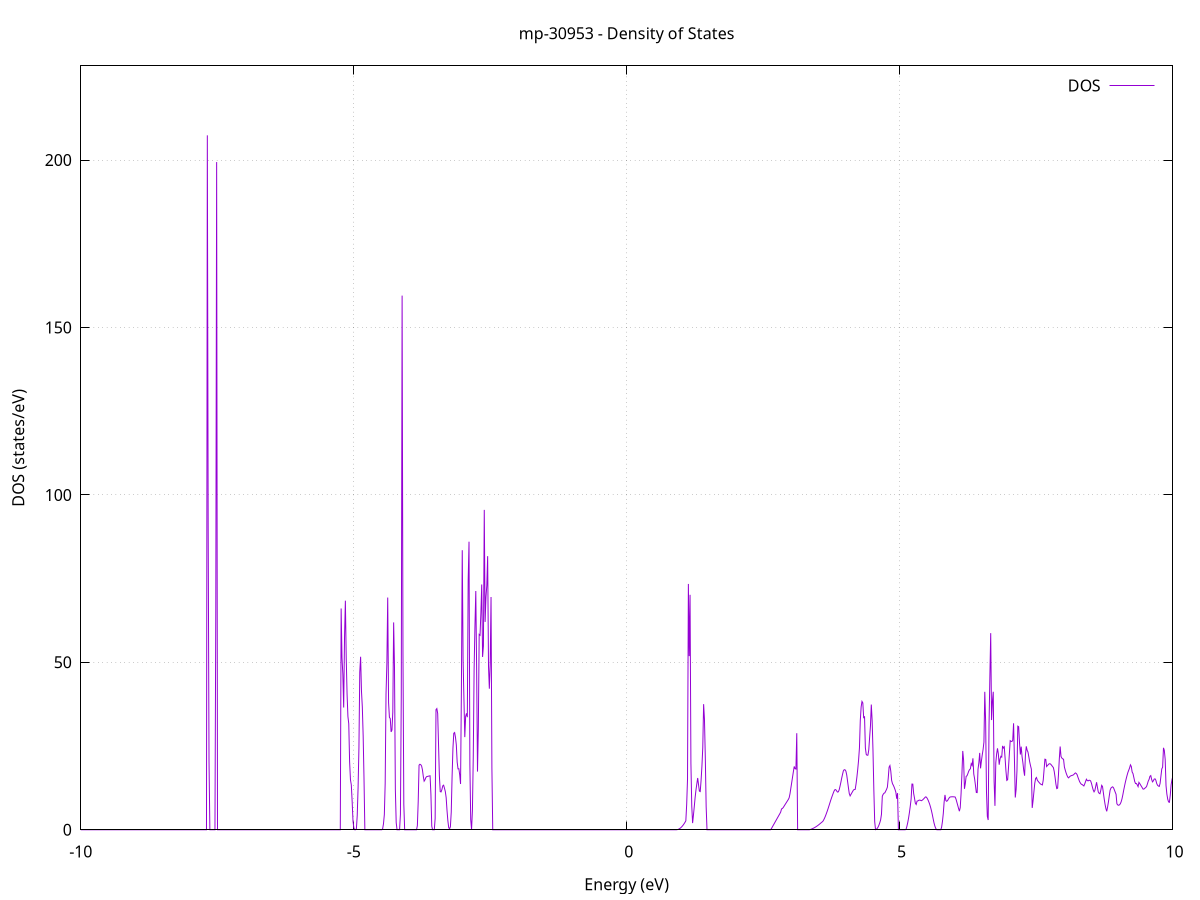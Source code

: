 set title 'mp-30953 - Density of States'
set xlabel 'Energy (eV)'
set ylabel 'DOS (states/eV)'
set grid
set xrange [-10:10]
set yrange [0:228.123]
set xzeroaxis lt -1
set terminal png size 800,600
set output 'mp-30953_dos_gnuplot.png'
plot '-' using 1:2 with lines title 'DOS'
-18.232100 0.000000
-18.216600 0.000000
-18.201100 0.000000
-18.185600 0.000000
-18.170100 0.000000
-18.154600 0.000000
-18.139000 0.000000
-18.123500 0.000000
-18.108000 0.000000
-18.092500 0.000000
-18.077000 0.000000
-18.061500 0.000000
-18.046000 0.000000
-18.030400 0.000000
-18.014900 0.000000
-17.999400 0.000000
-17.983900 0.000000
-17.968400 0.000000
-17.952900 0.000000
-17.937400 0.000000
-17.921800 0.000000
-17.906300 0.000000
-17.890800 0.000000
-17.875300 0.000000
-17.859800 0.000000
-17.844300 0.000000
-17.828700 0.000000
-17.813200 0.000000
-17.797700 0.000000
-17.782200 0.000000
-17.766700 0.000000
-17.751200 0.000000
-17.735700 0.000000
-17.720100 0.000000
-17.704600 0.000000
-17.689100 0.000000
-17.673600 0.000000
-17.658100 0.000000
-17.642600 0.000000
-17.627000 0.000000
-17.611500 0.000000
-17.596000 0.000000
-17.580500 0.000000
-17.565000 0.000000
-17.549500 0.000000
-17.534000 0.000000
-17.518400 0.000000
-17.502900 0.000000
-17.487400 0.000000
-17.471900 0.000000
-17.456400 0.000000
-17.440900 0.000000
-17.425300 0.000000
-17.409800 0.000000
-17.394300 0.000000
-17.378800 0.000000
-17.363300 0.000000
-17.347800 0.000000
-17.332300 0.000000
-17.316700 0.000000
-17.301200 0.000000
-17.285700 0.000000
-17.270200 0.000000
-17.254700 0.000000
-17.239200 0.000000
-17.223700 0.000000
-17.208100 0.000000
-17.192600 0.000000
-17.177100 0.000000
-17.161600 0.000000
-17.146100 0.000000
-17.130600 0.000000
-17.115000 0.000000
-17.099500 0.000000
-17.084000 0.000000
-17.068500 0.000000
-17.053000 0.000000
-17.037500 0.000000
-17.022000 0.000000
-17.006400 0.000000
-16.990900 0.000000
-16.975400 0.000000
-16.959900 0.000000
-16.944400 0.000000
-16.928900 0.000000
-16.913300 0.000000
-16.897800 0.000000
-16.882300 0.000000
-16.866800 0.000000
-16.851300 0.000000
-16.835800 0.000000
-16.820300 857.930500
-16.804700 0.000000
-16.789200 0.000000
-16.773700 0.000000
-16.758200 0.000000
-16.742700 0.000000
-16.727200 0.000000
-16.711700 0.000000
-16.696100 0.000000
-16.680600 0.000000
-16.665100 0.000000
-16.649600 0.000000
-16.634100 0.000000
-16.618600 0.000000
-16.603000 0.000000
-16.587500 0.000000
-16.572000 0.000000
-16.556500 0.000000
-16.541000 0.000000
-16.525500 666.173800
-16.510000 0.000000
-16.494400 0.000000
-16.478900 0.000000
-16.463400 19.319600
-16.447900 172.688700
-16.432400 0.000000
-16.416900 0.000000
-16.401300 0.000000
-16.385800 0.000000
-16.370300 0.000000
-16.354800 0.000000
-16.339300 0.000000
-16.323800 0.000000
-16.308300 0.000000
-16.292700 0.000000
-16.277200 0.000000
-16.261700 0.000000
-16.246200 0.000000
-16.230700 0.000000
-16.215200 344.097200
-16.199600 0.000000
-16.184100 0.000000
-16.168600 0.000000
-16.153100 0.000000
-16.137600 0.000000
-16.122100 0.000000
-16.106600 0.000000
-16.091000 0.000000
-16.075500 0.000000
-16.060000 0.000000
-16.044500 0.000000
-16.029000 0.000000
-16.013500 0.000000
-15.998000 0.000000
-15.982400 0.000000
-15.966900 0.000000
-15.951400 0.000000
-15.935900 0.000000
-15.920400 0.000000
-15.904900 0.000000
-15.889300 0.000000
-15.873800 0.000000
-15.858300 0.000000
-15.842800 0.000000
-15.827300 0.000000
-15.811800 0.000000
-15.796300 0.000000
-15.780700 0.000000
-15.765200 0.000000
-15.749700 0.000000
-15.734200 0.000000
-15.718700 0.000000
-15.703200 0.000000
-15.687600 0.000000
-15.672100 0.000000
-15.656600 0.000000
-15.641100 0.000000
-15.625600 0.000000
-15.610100 0.000000
-15.594600 0.000000
-15.579000 0.000000
-15.563500 233.501900
-15.548000 0.000000
-15.532500 0.000000
-15.517000 0.000000
-15.501500 0.000000
-15.486000 0.000000
-15.470400 0.000000
-15.454900 0.000000
-15.439400 0.000000
-15.423900 0.000000
-15.408400 0.000000
-15.392900 0.000000
-15.377300 0.000000
-15.361800 0.000000
-15.346300 0.000000
-15.330800 0.000000
-15.315300 0.000000
-15.299800 0.000000
-15.284300 0.000000
-15.268700 0.000000
-15.253200 0.000000
-15.237700 0.000000
-15.222200 4.826000
-15.206700 40.265100
-15.191200 54.285700
-15.175600 196.553400
-15.160100 0.000000
-15.144600 0.000000
-15.129100 0.000000
-15.113600 0.000000
-15.098100 0.000000
-15.082600 0.000000
-15.067000 0.866700
-15.051500 37.970100
-15.036000 210.317800
-15.020500 0.000000
-15.005000 0.000000
-14.989500 0.000000
-14.974000 0.000000
-14.958400 53.226500
-14.942900 182.303600
-14.927400 191.993700
-14.911900 18.644400
-14.896400 0.000000
-14.880900 0.000000
-14.865300 0.000000
-14.849800 0.000000
-14.834300 0.000000
-14.818800 0.000000
-14.803300 0.000000
-14.787800 0.000000
-14.772300 0.000000
-14.756700 0.000000
-14.741200 0.000000
-14.725700 0.000000
-14.710200 0.000000
-14.694700 0.000000
-14.679200 0.000000
-14.663600 0.000000
-14.648100 0.000000
-14.632600 0.000000
-14.617100 0.000000
-14.601600 0.000000
-14.586100 0.000000
-14.570600 0.000000
-14.555000 0.000000
-14.539500 0.000000
-14.524000 0.000000
-14.508500 0.000000
-14.493000 0.000000
-14.477500 0.000000
-14.461900 0.000000
-14.446400 0.000000
-14.430900 0.000000
-14.415400 0.000000
-14.399900 0.000000
-14.384400 0.000000
-14.368900 0.000000
-14.353300 0.000000
-14.337800 0.000000
-14.322300 0.000000
-14.306800 0.000000
-14.291300 0.000000
-14.275800 0.000000
-14.260300 0.000000
-14.244700 0.000000
-14.229200 0.000000
-14.213700 0.000000
-14.198200 0.000000
-14.182700 0.000000
-14.167200 0.000000
-14.151600 0.000000
-14.136100 0.000000
-14.120600 0.000000
-14.105100 0.000000
-14.089600 0.000000
-14.074100 0.000000
-14.058600 0.000000
-14.043000 0.000000
-14.027500 0.000000
-14.012000 0.000000
-13.996500 0.000000
-13.981000 0.000000
-13.965500 0.000000
-13.949900 0.000000
-13.934400 0.000000
-13.918900 0.000000
-13.903400 0.000000
-13.887900 0.000000
-13.872400 0.000000
-13.856900 0.000000
-13.841300 0.000000
-13.825800 0.000000
-13.810300 0.000000
-13.794800 0.000000
-13.779300 0.000000
-13.763800 0.000000
-13.748300 0.000000
-13.732700 0.000000
-13.717200 0.000000
-13.701700 0.000000
-13.686200 0.000000
-13.670700 0.000000
-13.655200 0.000000
-13.639600 0.000000
-13.624100 0.000000
-13.608600 0.000000
-13.593100 0.000000
-13.577600 0.000000
-13.562100 0.000000
-13.546600 0.000000
-13.531000 0.000000
-13.515500 0.000000
-13.500000 0.000000
-13.484500 0.000000
-13.469000 0.000000
-13.453500 0.000000
-13.437900 0.000000
-13.422400 0.000000
-13.406900 0.000000
-13.391400 0.000000
-13.375900 0.000000
-13.360400 0.000000
-13.344900 0.000000
-13.329300 0.000000
-13.313800 0.000000
-13.298300 0.000000
-13.282800 0.000000
-13.267300 0.000000
-13.251800 0.000000
-13.236200 0.000000
-13.220700 0.000000
-13.205200 0.000000
-13.189700 0.000000
-13.174200 0.000000
-13.158700 0.000000
-13.143200 0.000000
-13.127600 0.000000
-13.112100 0.000000
-13.096600 0.000000
-13.081100 0.000000
-13.065600 0.000000
-13.050100 0.000000
-13.034600 0.000000
-13.019000 0.000000
-13.003500 0.000000
-12.988000 0.000000
-12.972500 0.000000
-12.957000 0.000000
-12.941500 0.000000
-12.925900 0.000000
-12.910400 0.000000
-12.894900 0.000000
-12.879400 0.000000
-12.863900 0.000000
-12.848400 0.000000
-12.832900 0.000000
-12.817300 0.000000
-12.801800 0.000000
-12.786300 0.000000
-12.770800 0.000000
-12.755300 0.000000
-12.739800 0.000000
-12.724200 0.000000
-12.708700 0.000000
-12.693200 0.000000
-12.677700 0.000000
-12.662200 0.000000
-12.646700 0.000000
-12.631200 0.000000
-12.615600 0.000000
-12.600100 0.000000
-12.584600 0.000000
-12.569100 0.000000
-12.553600 0.000000
-12.538100 0.000000
-12.522600 0.000000
-12.507000 0.000000
-12.491500 0.000000
-12.476000 0.000000
-12.460500 0.000000
-12.445000 0.000000
-12.429500 0.000000
-12.413900 0.000000
-12.398400 0.000000
-12.382900 0.000000
-12.367400 0.000000
-12.351900 0.000000
-12.336400 0.000000
-12.320900 0.000000
-12.305300 0.000000
-12.289800 0.000000
-12.274300 0.000000
-12.258800 0.000000
-12.243300 0.000000
-12.227800 0.000000
-12.212200 0.000000
-12.196700 0.000000
-12.181200 0.000000
-12.165700 0.000000
-12.150200 0.000000
-12.134700 0.000000
-12.119200 0.000000
-12.103600 0.000000
-12.088100 0.000000
-12.072600 0.000000
-12.057100 0.000000
-12.041600 0.000000
-12.026100 0.000000
-12.010500 0.000000
-11.995000 0.000000
-11.979500 0.000000
-11.964000 0.000000
-11.948500 0.000000
-11.933000 0.000000
-11.917500 0.000000
-11.901900 0.000000
-11.886400 0.000000
-11.870900 0.000000
-11.855400 0.000000
-11.839900 0.000000
-11.824400 0.000000
-11.808900 0.000000
-11.793300 0.000000
-11.777800 0.000000
-11.762300 0.000000
-11.746800 0.000000
-11.731300 0.000000
-11.715800 0.000000
-11.700200 0.000000
-11.684700 0.000000
-11.669200 0.000000
-11.653700 0.000000
-11.638200 0.000000
-11.622700 0.000000
-11.607200 0.000000
-11.591600 0.000000
-11.576100 0.000000
-11.560600 0.000000
-11.545100 0.000000
-11.529600 0.000000
-11.514100 0.000000
-11.498500 0.000000
-11.483000 0.000000
-11.467500 0.000000
-11.452000 0.000000
-11.436500 0.000000
-11.421000 0.000000
-11.405500 0.000000
-11.389900 0.000000
-11.374400 0.000000
-11.358900 0.000000
-11.343400 0.000000
-11.327900 0.000000
-11.312400 0.000000
-11.296900 0.000000
-11.281300 0.000000
-11.265800 0.000000
-11.250300 0.000000
-11.234800 0.000000
-11.219300 0.000000
-11.203800 0.000000
-11.188200 0.000000
-11.172700 0.000000
-11.157200 0.000000
-11.141700 0.000000
-11.126200 0.000000
-11.110700 0.000000
-11.095200 0.000000
-11.079600 0.000000
-11.064100 0.000000
-11.048600 0.000000
-11.033100 0.000000
-11.017600 0.000000
-11.002100 0.000000
-10.986500 0.000000
-10.971000 0.000000
-10.955500 0.000000
-10.940000 0.000000
-10.924500 0.000000
-10.909000 0.000000
-10.893500 0.000000
-10.877900 0.000000
-10.862400 0.000000
-10.846900 0.000000
-10.831400 0.000000
-10.815900 0.000000
-10.800400 0.000000
-10.784900 0.000000
-10.769300 0.000000
-10.753800 0.000000
-10.738300 0.000000
-10.722800 0.000000
-10.707300 0.000000
-10.691800 0.000000
-10.676200 0.000000
-10.660700 0.000000
-10.645200 0.000000
-10.629700 0.000000
-10.614200 0.000000
-10.598700 0.000000
-10.583200 0.000000
-10.567600 0.000000
-10.552100 0.000000
-10.536600 0.000000
-10.521100 0.000000
-10.505600 0.000000
-10.490100 0.000000
-10.474500 0.000000
-10.459000 0.000000
-10.443500 0.000000
-10.428000 0.000000
-10.412500 0.000000
-10.397000 0.000000
-10.381500 0.000000
-10.365900 0.000000
-10.350400 0.000000
-10.334900 0.000000
-10.319400 0.000000
-10.303900 0.000000
-10.288400 0.000000
-10.272800 0.000000
-10.257300 0.000000
-10.241800 0.000000
-10.226300 0.000000
-10.210800 0.000000
-10.195300 0.000000
-10.179800 0.000000
-10.164200 0.000000
-10.148700 0.000000
-10.133200 0.000000
-10.117700 0.000000
-10.102200 0.000000
-10.086700 0.000000
-10.071200 0.000000
-10.055600 0.000000
-10.040100 0.000000
-10.024600 0.000000
-10.009100 0.000000
-9.993600 0.000000
-9.978100 0.000000
-9.962500 0.000000
-9.947000 0.000000
-9.931500 0.000000
-9.916000 0.000000
-9.900500 0.000000
-9.885000 0.000000
-9.869500 0.000000
-9.853900 0.000000
-9.838400 0.000000
-9.822900 0.000000
-9.807400 0.000000
-9.791900 0.000000
-9.776400 0.000000
-9.760800 0.000000
-9.745300 0.000000
-9.729800 0.000000
-9.714300 0.000000
-9.698800 0.000000
-9.683300 0.000000
-9.667800 0.000000
-9.652200 0.000000
-9.636700 0.000000
-9.621200 0.000000
-9.605700 0.000000
-9.590200 0.000000
-9.574700 0.000000
-9.559200 0.000000
-9.543600 0.000000
-9.528100 0.000000
-9.512600 0.000000
-9.497100 0.000000
-9.481600 0.000000
-9.466100 0.000000
-9.450500 0.000000
-9.435000 0.000000
-9.419500 0.000000
-9.404000 0.000000
-9.388500 0.000000
-9.373000 0.000000
-9.357500 0.000000
-9.341900 0.000000
-9.326400 0.000000
-9.310900 0.000000
-9.295400 0.000000
-9.279900 0.000000
-9.264400 0.000000
-9.248800 0.000000
-9.233300 0.000000
-9.217800 0.000000
-9.202300 0.000000
-9.186800 0.000000
-9.171300 0.000000
-9.155800 0.000000
-9.140200 0.000000
-9.124700 0.000000
-9.109200 0.000000
-9.093700 0.000000
-9.078200 0.000000
-9.062700 0.000000
-9.047100 0.000000
-9.031600 0.000000
-9.016100 0.000000
-9.000600 0.000000
-8.985100 0.000000
-8.969600 0.000000
-8.954100 0.000000
-8.938500 0.000000
-8.923000 0.000000
-8.907500 0.000000
-8.892000 0.000000
-8.876500 0.000000
-8.861000 0.000000
-8.845500 0.000000
-8.829900 0.000000
-8.814400 0.000000
-8.798900 0.000000
-8.783400 0.000000
-8.767900 0.000000
-8.752400 0.000000
-8.736800 0.000000
-8.721300 0.000000
-8.705800 0.000000
-8.690300 0.000000
-8.674800 0.000000
-8.659300 0.000000
-8.643800 0.000000
-8.628200 0.000000
-8.612700 0.000000
-8.597200 0.000000
-8.581700 0.000000
-8.566200 0.000000
-8.550700 0.000000
-8.535100 0.000000
-8.519600 0.000000
-8.504100 0.000000
-8.488600 0.000000
-8.473100 0.000000
-8.457600 0.000000
-8.442100 0.000000
-8.426500 0.000000
-8.411000 0.000000
-8.395500 0.000000
-8.380000 0.000000
-8.364500 0.000000
-8.349000 0.000000
-8.333500 0.000000
-8.317900 0.000000
-8.302400 0.000000
-8.286900 0.000000
-8.271400 0.000000
-8.255900 0.000000
-8.240400 0.000000
-8.224800 0.000000
-8.209300 0.000000
-8.193800 0.000000
-8.178300 0.000000
-8.162800 0.000000
-8.147300 0.000000
-8.131800 0.000000
-8.116200 0.000000
-8.100700 0.000000
-8.085200 0.000000
-8.069700 0.000000
-8.054200 0.000000
-8.038700 0.000000
-8.023100 0.000000
-8.007600 0.000000
-7.992100 0.000000
-7.976600 0.000000
-7.961100 0.000000
-7.945600 0.000000
-7.930100 0.000000
-7.914500 0.000000
-7.899000 0.000000
-7.883500 0.000000
-7.868000 0.000000
-7.852500 0.000000
-7.837000 0.000000
-7.821500 0.000000
-7.805900 0.000000
-7.790400 0.000000
-7.774900 0.000000
-7.759400 0.000000
-7.743900 0.000000
-7.728400 0.000000
-7.712800 0.000000
-7.697300 0.000000
-7.681800 207.384400
-7.666300 89.930200
-7.650800 20.441800
-7.635300 0.000000
-7.619800 0.000000
-7.604200 0.000000
-7.588700 0.000000
-7.573200 0.000000
-7.557700 0.000000
-7.542200 0.000000
-7.526700 66.118500
-7.511100 199.407400
-7.495600 0.000000
-7.480100 0.000000
-7.464600 0.000000
-7.449100 0.000000
-7.433600 0.000000
-7.418100 0.000000
-7.402500 0.000000
-7.387000 0.000000
-7.371500 0.000000
-7.356000 0.000000
-7.340500 0.000000
-7.325000 0.000000
-7.309400 0.000000
-7.293900 0.000000
-7.278400 0.000000
-7.262900 0.000000
-7.247400 0.000000
-7.231900 0.000000
-7.216400 0.000000
-7.200800 0.000000
-7.185300 0.000000
-7.169800 0.000000
-7.154300 0.000000
-7.138800 0.000000
-7.123300 0.000000
-7.107800 0.000000
-7.092200 0.000000
-7.076700 0.000000
-7.061200 0.000000
-7.045700 0.000000
-7.030200 0.000000
-7.014700 0.000000
-6.999100 0.000000
-6.983600 0.000000
-6.968100 0.000000
-6.952600 0.000000
-6.937100 0.000000
-6.921600 0.000000
-6.906100 0.000000
-6.890500 0.000000
-6.875000 0.000000
-6.859500 0.000000
-6.844000 0.000000
-6.828500 0.000000
-6.813000 0.000000
-6.797400 0.000000
-6.781900 0.000000
-6.766400 0.000000
-6.750900 0.000000
-6.735400 0.000000
-6.719900 0.000000
-6.704400 0.000000
-6.688800 0.000000
-6.673300 0.000000
-6.657800 0.000000
-6.642300 0.000000
-6.626800 0.000000
-6.611300 0.000000
-6.595800 0.000000
-6.580200 0.000000
-6.564700 0.000000
-6.549200 0.000000
-6.533700 0.000000
-6.518200 0.000000
-6.502700 0.000000
-6.487100 0.000000
-6.471600 0.000000
-6.456100 0.000000
-6.440600 0.000000
-6.425100 0.000000
-6.409600 0.000000
-6.394100 0.000000
-6.378500 0.000000
-6.363000 0.000000
-6.347500 0.000000
-6.332000 0.000000
-6.316500 0.000000
-6.301000 0.000000
-6.285400 0.000000
-6.269900 0.000000
-6.254400 0.000000
-6.238900 0.000000
-6.223400 0.000000
-6.207900 0.000000
-6.192400 0.000000
-6.176800 0.000000
-6.161300 0.000000
-6.145800 0.000000
-6.130300 0.000000
-6.114800 0.000000
-6.099300 0.000000
-6.083700 0.000000
-6.068200 0.000000
-6.052700 0.000000
-6.037200 0.000000
-6.021700 0.000000
-6.006200 0.000000
-5.990700 0.000000
-5.975100 0.000000
-5.959600 0.000000
-5.944100 0.000000
-5.928600 0.000000
-5.913100 0.000000
-5.897600 0.000000
-5.882100 0.000000
-5.866500 0.000000
-5.851000 0.000000
-5.835500 0.000000
-5.820000 0.000000
-5.804500 0.000000
-5.789000 0.000000
-5.773400 0.000000
-5.757900 0.000000
-5.742400 0.000000
-5.726900 0.000000
-5.711400 0.000000
-5.695900 0.000000
-5.680400 0.000000
-5.664800 0.000000
-5.649300 0.000000
-5.633800 0.000000
-5.618300 0.000000
-5.602800 0.000000
-5.587300 0.000000
-5.571700 0.000000
-5.556200 0.000000
-5.540700 0.000000
-5.525200 0.000000
-5.509700 0.000000
-5.494200 0.000000
-5.478700 0.000000
-5.463100 0.000000
-5.447600 0.000000
-5.432100 0.000000
-5.416600 0.000000
-5.401100 0.000000
-5.385600 0.000000
-5.370100 0.000000
-5.354500 0.000000
-5.339000 0.000000
-5.323500 0.000000
-5.308000 0.000000
-5.292500 0.000000
-5.277000 0.000000
-5.261400 0.000000
-5.245900 0.000000
-5.230400 66.081000
-5.214900 51.425300
-5.199400 46.457800
-5.183900 36.501100
-5.168400 57.524600
-5.152800 68.417800
-5.137300 51.340400
-5.121800 40.553300
-5.106300 33.847700
-5.090800 31.650200
-5.075300 20.311400
-5.059700 14.932000
-5.044200 13.407900
-5.028700 8.437000
-5.013200 2.588600
-4.997700 0.591700
-4.982200 0.000000
-4.966700 0.000000
-4.951100 0.293600
-4.935600 4.270500
-4.920100 12.545200
-4.904600 24.470400
-4.889100 47.107400
-4.873600 51.673400
-4.858000 41.468300
-4.842500 36.691000
-4.827000 28.066500
-4.811500 15.258300
-4.796000 0.000000
-4.780500 0.000000
-4.765000 0.000000
-4.749400 0.000000
-4.733900 0.000000
-4.718400 0.000000
-4.702900 0.000000
-4.687400 0.000000
-4.671900 0.000000
-4.656400 0.000000
-4.640800 0.000000
-4.625300 0.000000
-4.609800 0.000000
-4.594300 0.000000
-4.578800 0.000000
-4.563300 0.000000
-4.547700 0.000000
-4.532200 0.000000
-4.516700 0.000000
-4.501200 0.000000
-4.485700 0.000000
-4.470200 0.297700
-4.454700 1.784700
-4.439100 4.521100
-4.423600 13.859400
-4.408100 40.571000
-4.392600 49.597800
-4.377100 69.353900
-4.361600 37.992300
-4.346000 33.592800
-4.330500 33.193200
-4.315000 29.232100
-4.299500 29.794500
-4.284000 35.154100
-4.268500 61.929100
-4.253000 48.599200
-4.237400 12.144400
-4.221900 2.151900
-4.206400 0.000000
-4.190900 0.000000
-4.175400 0.000000
-4.159900 0.000000
-4.144400 4.586500
-4.128800 39.986700
-4.113300 159.516200
-4.097800 52.795500
-4.082300 7.587700
-4.066800 0.000000
-4.051300 0.000000
-4.035700 0.000000
-4.020200 0.000000
-4.004700 0.000000
-3.989200 0.000000
-3.973700 0.000000
-3.958200 0.000000
-3.942700 0.000000
-3.927100 0.000000
-3.911600 0.000000
-3.896100 0.000000
-3.880600 0.000000
-3.865100 0.000000
-3.849600 0.000000
-3.834000 1.226800
-3.818500 8.471400
-3.803000 19.295200
-3.787500 19.564500
-3.772000 19.438900
-3.756500 19.051300
-3.741000 17.900900
-3.725400 15.942500
-3.709900 14.519100
-3.694400 14.912200
-3.678900 15.580200
-3.663400 15.874600
-3.647900 15.939600
-3.632400 16.002100
-3.616800 16.062000
-3.601300 16.119400
-3.585800 10.663200
-3.570300 1.084800
-3.554800 0.000000
-3.539300 0.000000
-3.523700 0.000000
-3.508200 3.353600
-3.492700 35.859500
-3.477200 36.190600
-3.461700 34.712000
-3.446200 25.450600
-3.430700 16.126900
-3.415100 11.388200
-3.399600 11.299900
-3.384100 12.045000
-3.368600 13.111900
-3.353100 13.319100
-3.337600 12.425200
-3.322000 11.417200
-3.306500 9.593900
-3.291000 5.812900
-3.275500 2.715700
-3.260000 0.667200
-3.244500 0.262700
-3.229000 0.901200
-3.213400 5.236800
-3.197900 15.896800
-3.182400 24.276900
-3.166900 28.824300
-3.151400 29.040000
-3.135900 27.637500
-3.120300 25.347100
-3.104800 20.218300
-3.089300 18.206200
-3.073800 18.218900
-3.058300 16.415700
-3.042800 13.670000
-3.027300 41.693300
-3.011700 83.488000
-2.996200 50.662400
-2.980700 38.905500
-2.965200 27.669700
-2.949700 33.809400
-2.934200 34.766100
-2.918700 33.623700
-2.903100 74.444600
-2.887600 86.026100
-2.872100 19.496100
-2.856600 3.045500
-2.841100 0.106300
-2.825600 5.693900
-2.810000 21.645700
-2.794500 47.920000
-2.779000 60.791600
-2.763500 71.297600
-2.748000 47.880300
-2.732500 17.382100
-2.717000 30.365200
-2.701400 58.341200
-2.685900 58.095500
-2.670400 64.664300
-2.654900 73.255100
-2.639400 51.612100
-2.623900 54.888600
-2.608300 95.528600
-2.592800 62.071800
-2.577300 69.501900
-2.561800 72.930100
-2.546300 81.707500
-2.530800 48.847700
-2.515300 42.132700
-2.499700 49.680500
-2.484200 69.520000
-2.468700 18.506000
-2.453200 0.000000
-2.437700 0.000000
-2.422200 0.000000
-2.406700 0.000000
-2.391100 0.000000
-2.375600 0.000000
-2.360100 0.000000
-2.344600 0.000000
-2.329100 0.000000
-2.313600 0.000000
-2.298000 0.000000
-2.282500 0.000000
-2.267000 0.000000
-2.251500 0.000000
-2.236000 0.000000
-2.220500 0.000000
-2.205000 0.000000
-2.189400 0.000000
-2.173900 0.000000
-2.158400 0.000000
-2.142900 0.000000
-2.127400 0.000000
-2.111900 0.000000
-2.096300 0.000000
-2.080800 0.000000
-2.065300 0.000000
-2.049800 0.000000
-2.034300 0.000000
-2.018800 0.000000
-2.003300 0.000000
-1.987700 0.000000
-1.972200 0.000000
-1.956700 0.000000
-1.941200 0.000000
-1.925700 0.000000
-1.910200 0.000000
-1.894600 0.000000
-1.879100 0.000000
-1.863600 0.000000
-1.848100 0.000000
-1.832600 0.000000
-1.817100 0.000000
-1.801600 0.000000
-1.786000 0.000000
-1.770500 0.000000
-1.755000 0.000000
-1.739500 0.000000
-1.724000 0.000000
-1.708500 0.000000
-1.693000 0.000000
-1.677400 0.000000
-1.661900 0.000000
-1.646400 0.000000
-1.630900 0.000000
-1.615400 0.000000
-1.599900 0.000000
-1.584300 0.000000
-1.568800 0.000000
-1.553300 0.000000
-1.537800 0.000000
-1.522300 0.000000
-1.506800 0.000000
-1.491300 0.000000
-1.475700 0.000000
-1.460200 0.000000
-1.444700 0.000000
-1.429200 0.000000
-1.413700 0.000000
-1.398200 0.000000
-1.382600 0.000000
-1.367100 0.000000
-1.351600 0.000000
-1.336100 0.000000
-1.320600 0.000000
-1.305100 0.000000
-1.289600 0.000000
-1.274000 0.000000
-1.258500 0.000000
-1.243000 0.000000
-1.227500 0.000000
-1.212000 0.000000
-1.196500 0.000000
-1.181000 0.000000
-1.165400 0.000000
-1.149900 0.000000
-1.134400 0.000000
-1.118900 0.000000
-1.103400 0.000000
-1.087900 0.000000
-1.072300 0.000000
-1.056800 0.000000
-1.041300 0.000000
-1.025800 0.000000
-1.010300 0.000000
-0.994800 0.000000
-0.979300 0.000000
-0.963700 0.000000
-0.948200 0.000000
-0.932700 0.000000
-0.917200 0.000000
-0.901700 0.000000
-0.886200 0.000000
-0.870600 0.000000
-0.855100 0.000000
-0.839600 0.000000
-0.824100 0.000000
-0.808600 0.000000
-0.793100 0.000000
-0.777600 0.000000
-0.762000 0.000000
-0.746500 0.000000
-0.731000 0.000000
-0.715500 0.000000
-0.700000 0.000000
-0.684500 0.000000
-0.669000 0.000000
-0.653400 0.000000
-0.637900 0.000000
-0.622400 0.000000
-0.606900 0.000000
-0.591400 0.000000
-0.575900 0.000000
-0.560300 0.000000
-0.544800 0.000000
-0.529300 0.000000
-0.513800 0.000000
-0.498300 0.000000
-0.482800 0.000000
-0.467300 0.000000
-0.451700 0.000000
-0.436200 0.000000
-0.420700 0.000000
-0.405200 0.000000
-0.389700 0.000000
-0.374200 0.000000
-0.358600 0.000000
-0.343100 0.000000
-0.327600 0.000000
-0.312100 0.000000
-0.296600 0.000000
-0.281100 0.000000
-0.265600 0.000000
-0.250000 0.000000
-0.234500 0.000000
-0.219000 0.000000
-0.203500 0.000000
-0.188000 0.000000
-0.172500 0.000000
-0.156900 0.000000
-0.141400 0.000000
-0.125900 0.000000
-0.110400 0.000000
-0.094900 0.000000
-0.079400 0.000000
-0.063900 0.000000
-0.048300 0.000000
-0.032800 0.000000
-0.017300 0.000000
-0.001800 0.000000
0.013700 0.000000
0.029200 0.000000
0.044700 0.000000
0.060300 0.000000
0.075800 0.000000
0.091300 0.000000
0.106800 0.000000
0.122300 0.000000
0.137800 0.000000
0.153400 0.000000
0.168900 0.000000
0.184400 0.000000
0.199900 0.000000
0.215400 0.000000
0.230900 0.000000
0.246400 0.000000
0.262000 0.000000
0.277500 0.000000
0.293000 0.000000
0.308500 0.000000
0.324000 0.000000
0.339500 0.000000
0.355100 0.000000
0.370600 0.000000
0.386100 0.000000
0.401600 0.000000
0.417100 0.000000
0.432600 0.000000
0.448100 0.000000
0.463700 0.000000
0.479200 0.000000
0.494700 0.000000
0.510200 0.000000
0.525700 0.000000
0.541200 0.000000
0.556700 0.000000
0.572300 0.000000
0.587800 0.000000
0.603300 0.000000
0.618800 0.000000
0.634300 0.000000
0.649800 0.000000
0.665400 0.000000
0.680900 0.000000
0.696400 0.000000
0.711900 0.000000
0.727400 0.000000
0.742900 0.000000
0.758400 0.000000
0.774000 0.000000
0.789500 0.000000
0.805000 0.000000
0.820500 0.000000
0.836000 0.000000
0.851500 0.000000
0.867100 0.000000
0.882600 0.000000
0.898100 0.000000
0.913600 0.004400
0.929100 0.043600
0.944600 0.123500
0.960100 0.244100
0.975700 0.405400
0.991200 0.607400
1.006700 0.850000
1.022200 1.133400
1.037700 1.457400
1.053200 1.822100
1.068800 2.227500
1.084300 2.673600
1.099800 7.556200
1.115300 15.153100
1.130800 73.421000
1.146300 51.854500
1.161800 70.177000
1.177400 19.895100
1.192900 7.082800
1.208400 1.989800
1.223900 4.403000
1.239400 7.000800
1.254900 9.688800
1.270400 11.935100
1.286000 13.739600
1.301500 15.469300
1.317000 13.471800
1.332500 11.543400
1.348000 11.414700
1.363500 14.723400
1.379100 18.967300
1.394600 24.506200
1.410100 37.508900
1.425600 33.010700
1.441100 21.586500
1.456600 6.966300
1.472100 0.000000
1.487700 0.000000
1.503200 0.000000
1.518700 0.000000
1.534200 0.000000
1.549700 0.000000
1.565200 0.000000
1.580800 0.000000
1.596300 0.000000
1.611800 0.000000
1.627300 0.000000
1.642800 0.000000
1.658300 0.000000
1.673800 0.000000
1.689400 0.000000
1.704900 0.000000
1.720400 0.000000
1.735900 0.000000
1.751400 0.000000
1.766900 0.000000
1.782400 0.000000
1.798000 0.000000
1.813500 0.000000
1.829000 0.000000
1.844500 0.000000
1.860000 0.000000
1.875500 0.000000
1.891100 0.000000
1.906600 0.000000
1.922100 0.000000
1.937600 0.000000
1.953100 0.000000
1.968600 0.000000
1.984100 0.000000
1.999700 0.000000
2.015200 0.000000
2.030700 0.000000
2.046200 0.000000
2.061700 0.000000
2.077200 0.000000
2.092800 0.000000
2.108300 0.000000
2.123800 0.000000
2.139300 0.000000
2.154800 0.000000
2.170300 0.000000
2.185800 0.000000
2.201400 0.000000
2.216900 0.000000
2.232400 0.000000
2.247900 0.000000
2.263400 0.000000
2.278900 0.000000
2.294500 0.000000
2.310000 0.000000
2.325500 0.000000
2.341000 0.000000
2.356500 0.000000
2.372000 0.000000
2.387500 0.000000
2.403100 0.000000
2.418600 0.000000
2.434100 0.000000
2.449600 0.000000
2.465100 0.000000
2.480600 0.000000
2.496100 0.000000
2.511700 0.000000
2.527200 0.000000
2.542700 0.000000
2.558200 0.000000
2.573700 0.000000
2.589200 0.000000
2.604800 0.000000
2.620300 0.000000
2.635800 0.000000
2.651300 0.322000
2.666800 0.773300
2.682300 1.224000
2.697800 1.674100
2.713400 2.123700
2.728900 2.572600
2.744400 3.021000
2.759900 3.468800
2.775400 3.916000
2.790900 4.362700
2.806500 4.808700
2.822000 5.294700
2.837500 6.219200
2.853000 6.361000
2.868500 6.636900
2.884000 7.043100
2.899500 7.447000
2.915100 7.848700
2.930600 8.248100
2.946100 8.645300
2.961600 9.040200
2.977100 9.556400
2.992600 10.759900
3.008100 12.415000
3.023700 14.068600
3.039200 15.720600
3.054700 17.371100
3.070200 18.916000
3.085700 18.257100
3.101200 18.142700
3.116800 28.835500
3.132300 0.000000
3.147800 0.000000
3.163300 0.000000
3.178800 0.000000
3.194300 0.000000
3.209800 0.000000
3.225400 0.000000
3.240900 0.000000
3.256400 0.000000
3.271900 0.000000
3.287400 0.000000
3.302900 0.000000
3.318500 0.000000
3.334000 0.000000
3.349500 0.010100
3.365000 0.087000
3.380500 0.175700
3.396000 0.276300
3.411500 0.388700
3.427100 0.513000
3.442600 0.649200
3.458100 0.797200
3.473600 0.957100
3.489100 1.128800
3.504600 1.312300
3.520100 1.507700
3.535700 1.714900
3.551200 1.926000
3.566700 2.136000
3.582200 2.345000
3.597700 2.589000
3.613200 3.054400
3.628800 3.590100
3.644300 4.201600
3.659800 4.888900
3.675300 5.586800
3.690800 6.347200
3.706300 7.138900
3.721800 7.940900
3.737400 8.753100
3.752900 9.495600
3.768400 10.208600
3.783900 10.895400
3.799400 11.556000
3.814900 11.975200
3.830500 11.983500
3.846000 11.628700
3.861500 11.269300
3.877000 11.321300
3.892500 11.870200
3.908000 12.920300
3.923500 14.089500
3.939100 15.373000
3.954600 16.517200
3.970100 17.581200
3.985600 17.937000
4.001100 17.900800
4.016600 17.506300
4.032200 16.347600
4.047700 14.440900
4.063200 12.549200
4.078700 10.799600
4.094200 10.117100
4.109700 10.567500
4.125200 11.014200
4.140800 11.457200
4.156300 11.896400
4.171800 12.010100
4.187300 12.059800
4.202800 13.726000
4.218300 15.750600
4.233800 18.106200
4.249400 20.869100
4.264900 24.472500
4.280400 32.654800
4.295900 36.668100
4.311400 38.327500
4.326900 37.891900
4.342500 33.331200
4.358000 33.882700
4.373500 24.438700
4.389000 22.526900
4.404500 22.244500
4.420000 22.283900
4.435500 23.817400
4.451100 27.522700
4.466600 31.017000
4.482100 37.399000
4.497600 32.581100
4.513100 23.593200
4.528600 11.908500
4.544200 2.437600
4.559700 0.035700
4.575200 0.169100
4.590700 0.416200
4.606200 0.815800
4.621700 1.370100
4.637200 2.079000
4.652800 2.942600
4.668300 4.628900
4.683800 10.018200
4.699300 10.587000
4.714800 10.913800
4.730300 11.032400
4.745800 11.549400
4.761400 12.064800
4.776900 12.746200
4.792400 15.409600
4.807900 18.712200
4.823400 19.178200
4.838900 17.547000
4.854500 14.764800
4.870000 13.767100
4.885500 13.298000
4.901000 12.717900
4.916500 12.026800
4.932000 11.209400
4.947500 9.268700
4.963100 10.949200
4.978600 0.000000
4.994100 0.000000
5.009600 0.000000
5.025100 0.000000
5.040600 0.000000
5.056200 0.000000
5.071700 0.000000
5.087200 0.000000
5.102700 0.000000
5.118200 0.102500
5.133700 0.986700
5.149200 2.120500
5.164800 3.503900
5.180300 5.137000
5.195800 7.019700
5.211300 9.152000
5.226800 13.653500
5.242300 13.635900
5.257900 10.860000
5.273400 9.464600
5.288900 7.938100
5.304400 7.555000
5.319900 8.559300
5.335400 8.622600
5.350900 8.799300
5.366500 8.863300
5.382000 8.814500
5.397500 8.673000
5.413000 8.807100
5.428500 9.016600
5.444000 9.276600
5.459500 9.544800
5.475100 9.820400
5.490600 9.758200
5.506100 9.385400
5.521600 8.890000
5.537100 8.268100
5.552600 7.559900
5.568200 6.714100
5.583700 5.724500
5.599200 4.591300
5.614700 3.314700
5.630200 2.103700
5.645700 1.153400
5.661200 0.463800
5.676800 0.034900
5.692300 0.000000
5.707800 0.000000
5.723300 0.000000
5.738800 0.000000
5.754300 0.000000
5.769900 0.744000
5.785400 2.455700
5.800900 4.831200
5.816400 8.294300
5.831900 10.411300
5.847400 8.736600
5.862900 8.508100
5.878500 8.696600
5.894000 9.138300
5.909500 9.535000
5.925000 9.787400
5.940500 9.824800
5.956000 9.846900
5.971500 9.853700
5.987100 9.845300
6.002600 9.821500
6.018100 9.782500
6.033600 9.168500
6.049100 8.256600
6.064600 7.334300
6.080200 6.403200
6.095700 5.541700
6.111200 6.610900
6.126700 10.792700
6.142200 16.699600
6.157700 23.537100
6.173200 20.743000
6.188800 12.223200
6.204300 13.819900
6.219800 15.960800
6.235300 16.124800
6.250800 16.757900
6.266300 17.479300
6.281900 17.964800
6.297400 18.214400
6.312900 19.740000
6.328400 19.244500
6.343900 21.337900
6.359400 16.644700
6.374900 15.201700
6.390500 13.215200
6.406000 11.129300
6.421500 11.097200
6.437000 18.073400
6.452500 20.001500
6.468000 22.953900
6.483500 18.340500
6.499100 20.506700
6.514600 22.376900
6.530100 23.990400
6.545600 26.188900
6.561100 41.196800
6.576600 32.295700
6.592200 11.336400
6.607700 4.014000
6.623200 2.916200
6.638700 31.113500
6.654200 45.692400
6.669700 58.726300
6.685200 32.765400
6.700800 38.373700
6.716300 41.216000
6.731800 14.511600
6.747300 7.151300
6.762800 19.970000
6.778300 22.681300
6.793900 24.318500
6.809400 22.657000
6.824900 19.430600
6.840400 21.123100
6.855900 21.939000
6.871400 21.703100
6.886900 25.047900
6.902500 24.424500
6.918000 24.763000
6.933500 21.325300
6.949000 17.548800
6.964500 14.741100
6.980000 14.955700
6.995600 18.579400
7.011100 22.623000
7.026600 26.607800
7.042100 26.413200
7.057600 26.352400
7.073100 26.730600
7.088600 31.801100
7.104200 21.117400
7.119700 9.631300
7.135200 12.074200
7.150700 17.648800
7.166200 30.941100
7.181700 30.777200
7.197200 25.988000
7.212800 22.473700
7.228300 24.825500
7.243800 21.861300
7.259300 20.029800
7.274800 17.709800
7.290300 16.144000
7.305900 22.369000
7.321400 24.915600
7.336900 23.755100
7.352400 23.213700
7.367900 21.797500
7.383400 20.321500
7.398900 19.128700
7.414500 18.106000
7.430000 6.526200
7.445500 8.665500
7.461000 11.310100
7.476500 13.857600
7.492000 15.302100
7.507600 15.616700
7.523100 14.834300
7.538600 14.473200
7.554100 14.165700
7.569600 13.875000
7.585100 13.622000
7.600600 13.511800
7.616200 13.387400
7.631700 14.791400
7.647200 17.907400
7.662700 21.080300
7.678200 20.998200
7.693700 18.889800
7.709200 19.191000
7.724800 19.454700
7.740300 19.707300
7.755800 19.725500
7.771300 19.544600
7.786800 19.222800
7.802300 18.889700
7.817900 18.559200
7.833400 17.412200
7.848900 15.648700
7.864400 13.605400
7.879900 12.300400
7.895400 12.434400
7.910900 16.449300
7.926500 21.169300
7.942000 24.872900
7.957500 21.898200
7.973000 21.417600
7.988500 21.178900
8.004000 21.057900
8.019600 18.751200
8.035100 17.812800
8.050600 16.982200
8.066100 16.286900
8.081600 15.727100
8.097100 15.498000
8.112600 15.812900
8.128200 16.026700
8.143700 16.156400
8.159200 16.232100
8.174700 16.312200
8.190200 16.461400
8.205700 16.756600
8.221300 16.980500
8.236800 16.813800
8.252300 16.465600
8.267800 15.688400
8.283300 15.014500
8.298800 14.360400
8.314300 13.923000
8.329900 13.599500
8.345400 13.503900
8.360900 13.288400
8.376400 13.083100
8.391900 13.687000
8.407400 14.402300
8.422900 15.104700
8.438500 14.706400
8.454000 14.595900
8.469500 14.779900
8.485000 14.771900
8.500500 14.582000
8.516000 13.843200
8.531600 12.813400
8.547100 11.895200
8.562600 11.329500
8.578100 11.751000
8.593600 12.986800
8.609100 14.190400
8.624600 12.687400
8.640200 11.308100
8.655700 10.901200
8.671200 10.760300
8.686700 11.810500
8.702200 13.274300
8.717700 12.935400
8.733300 11.072600
8.748800 9.200900
8.764300 7.615000
8.779800 6.319500
8.795300 5.507800
8.810800 6.778400
8.826300 8.328400
8.841900 10.132500
8.857400 11.841100
8.872900 12.457900
8.888400 12.694700
8.903900 12.831300
8.919400 12.541900
8.934900 11.916700
8.950500 11.233400
8.966000 10.595300
8.981500 7.762600
8.997000 7.412600
9.012500 7.320800
9.028000 7.430600
9.043600 7.745600
9.059100 8.337100
9.074600 9.230800
9.090100 10.426400
9.105600 11.792000
9.121100 13.026300
9.136600 14.206100
9.152200 15.269100
9.167700 16.253500
9.183200 17.136500
9.198700 17.806400
9.214200 18.492800
9.229700 19.384100
9.245300 18.892400
9.260800 17.247300
9.276300 16.778200
9.291800 15.618400
9.307300 14.444700
9.322800 13.810300
9.338300 13.814100
9.353900 13.430700
9.369400 12.891600
9.384900 14.156400
9.400400 13.800400
9.415900 13.366100
9.431400 12.942400
9.447000 12.529300
9.462500 12.126700
9.478000 12.175100
9.493500 12.404000
9.509000 12.638000
9.524500 12.889000
9.540000 13.672400
9.555600 14.526500
9.571100 15.053800
9.586600 15.962600
9.602100 16.189100
9.617600 15.058100
9.633100 14.307200
9.648600 14.599900
9.664200 15.128500
9.679700 15.214100
9.695200 14.797200
9.710700 13.819300
9.726200 13.292700
9.741700 13.067800
9.757300 12.946100
9.772800 13.865300
9.788300 16.043300
9.803800 18.178600
9.819300 18.698200
9.834800 24.470600
9.850300 23.705400
9.865900 21.050500
9.881400 13.185400
9.896900 10.667100
9.912400 9.137300
9.927900 8.316600
9.943400 8.206400
9.959000 10.292100
9.974500 13.456400
9.990000 14.896000
10.005500 15.961300
10.021000 16.816700
10.036500 17.748900
10.052000 17.994000
10.067600 17.668900
10.083100 16.793200
10.098600 15.687200
10.114100 14.621500
10.129600 14.114900
10.145100 13.541900
10.160600 12.339400
10.176200 11.475100
10.191700 11.424800
10.207200 12.158500
10.222700 11.856200
10.238200 11.469800
10.253700 14.550000
10.269300 18.684500
10.284800 19.180000
10.300300 20.109300
10.315800 21.159300
10.331300 21.425200
10.346800 21.932600
10.362300 22.024300
10.377900 20.775500
10.393400 19.108200
10.408900 17.559300
10.424400 15.536300
10.439900 14.174800
10.455400 13.876800
10.471000 14.365500
10.486500 16.024700
10.502000 17.402000
10.517500 19.045100
10.533000 18.988100
10.548500 19.751100
10.564000 20.017800
10.579600 19.592400
10.595100 18.475200
10.610600 16.907300
10.626100 15.370000
10.641600 25.459700
10.657100 12.390500
10.672600 10.765300
10.688200 9.558500
10.703700 8.816000
10.719200 9.026400
10.734700 9.908600
10.750200 11.150100
10.765700 13.230400
10.781300 15.735500
10.796800 18.373800
10.812300 18.343100
10.827800 17.785700
10.843300 18.743600
10.858800 19.256900
10.874300 18.777200
10.889900 16.896000
10.905400 14.426200
10.920900 13.877400
10.936400 11.350900
10.951900 6.754500
10.967400 6.204500
10.983000 5.695000
10.998500 5.233200
11.014000 4.794400
11.029500 4.365100
11.045000 3.967600
11.060500 3.594900
11.076000 3.218900
11.091600 2.839600
11.107100 2.522800
11.122600 2.261200
11.138100 2.016600
11.153600 1.790100
11.169100 1.581900
11.184700 1.391900
11.200200 1.220200
11.215700 1.066700
11.231200 0.931200
11.246700 0.802300
11.262200 0.673500
11.277700 0.546500
11.293300 0.430800
11.308800 0.327800
11.324300 0.237500
11.339800 0.159800
11.355300 0.094900
11.370800 0.042600
11.386300 0.003000
11.401900 0.000000
11.417400 0.000000
11.432900 0.000000
11.448400 0.000000
11.463900 0.000000
11.479400 0.000000
11.495000 0.000000
11.510500 0.000000
11.526000 0.000000
11.541500 0.000000
11.557000 0.000000
11.572500 0.000000
11.588000 0.000000
11.603600 0.000000
11.619100 0.000000
11.634600 0.000000
11.650100 0.000000
11.665600 0.000000
11.681100 0.000000
11.696700 0.000000
11.712200 0.000000
11.727700 0.000000
11.743200 0.000000
11.758700 0.000000
11.774200 0.000000
11.789700 0.000000
11.805300 0.000000
11.820800 0.000000
11.836300 0.000000
11.851800 0.000000
11.867300 0.000000
11.882800 0.000000
11.898300 0.000000
11.913900 0.000000
11.929400 0.000000
11.944900 0.000000
11.960400 0.000000
11.975900 0.000000
11.991400 0.000000
12.007000 0.000000
12.022500 0.000000
12.038000 0.000000
12.053500 0.000000
12.069000 0.000000
12.084500 0.000000
12.100000 0.000000
12.115600 0.000000
12.131100 0.000000
12.146600 0.000000
12.162100 0.000000
12.177600 0.000000
12.193100 0.000000
12.208700 0.000000
12.224200 0.000000
12.239700 0.000000
12.255200 0.000000
12.270700 0.000000
12.286200 0.000000
12.301700 0.000000
12.317300 0.000000
12.332800 0.000000
12.348300 0.000000
12.363800 0.000000
12.379300 0.000000
12.394800 0.000000
12.410400 0.000000
12.425900 0.000000
12.441400 0.000000
12.456900 0.000000
12.472400 0.000000
12.487900 0.000000
12.503400 0.000000
12.519000 0.000000
12.534500 0.000000
12.550000 0.000000
12.565500 0.000000
12.581000 0.000000
12.596500 0.000000
12.612000 0.000000
12.627600 0.000000
12.643100 0.000000
12.658600 0.000000
12.674100 0.000000
12.689600 0.000000
12.705100 0.000000
12.720700 0.000000
12.736200 0.000000
12.751700 0.000000
12.767200 0.000000
12.782700 0.000000
12.798200 0.000000
e
